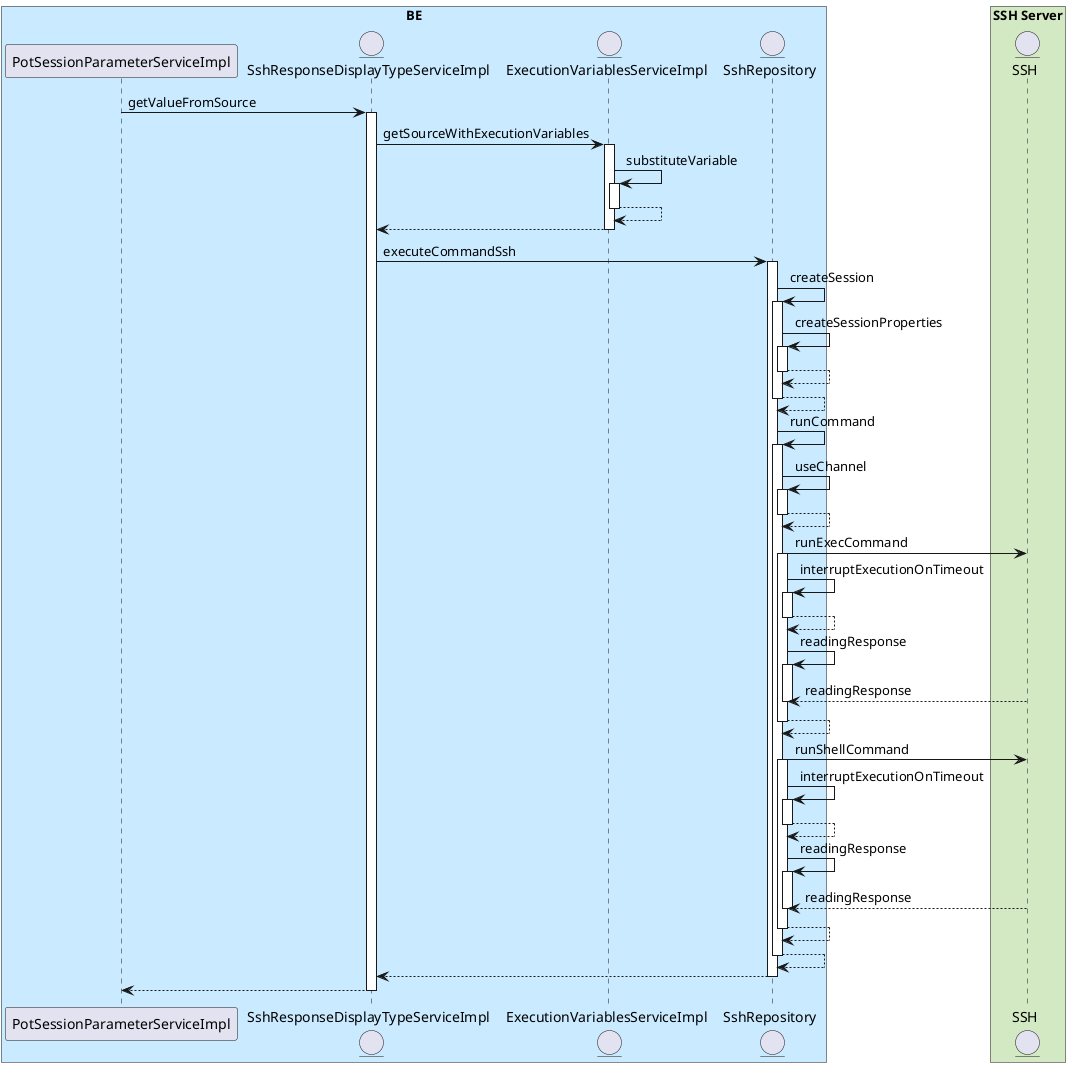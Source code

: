 @startuml
box "BE" #caeaff
    participant PotSessionParameterServiceImpl
    entity SshResponseDisplayTypeServiceImpl
    entity ExecutionVariablesServiceImpl
    entity SshRepository

end box

box "SSH Server" #D2E9C3
    entity SSH
end box

PotSessionParameterServiceImpl -> SshResponseDisplayTypeServiceImpl : getValueFromSource
activate SshResponseDisplayTypeServiceImpl
SshResponseDisplayTypeServiceImpl -> ExecutionVariablesServiceImpl : getSourceWithExecutionVariables
activate ExecutionVariablesServiceImpl
ExecutionVariablesServiceImpl -> ExecutionVariablesServiceImpl : substituteVariable
activate ExecutionVariablesServiceImpl
ExecutionVariablesServiceImpl --> ExecutionVariablesServiceImpl
deactivate ExecutionVariablesServiceImpl
ExecutionVariablesServiceImpl --> SshResponseDisplayTypeServiceImpl
deactivate ExecutionVariablesServiceImpl
SshResponseDisplayTypeServiceImpl -> SshRepository : executeCommandSsh
activate SshRepository
SshRepository -> SshRepository : createSession
activate SshRepository
SshRepository -> SshRepository : createSessionProperties
activate SshRepository
SshRepository --> SshRepository
deactivate SshRepository
SshRepository --> SshRepository
deactivate SshRepository
SshRepository -> SshRepository : runCommand
activate SshRepository
SshRepository -> SshRepository : useChannel
activate SshRepository
SshRepository --> SshRepository
deactivate SshRepository
SshRepository -> SSH : runExecCommand
activate SshRepository
SshRepository -> SshRepository : interruptExecutionOnTimeout
activate SshRepository
SshRepository --> SshRepository
deactivate SshRepository
SshRepository -> SshRepository : readingResponse
activate SshRepository
SSH --> SshRepository: readingResponse
deactivate SshRepository
SshRepository --> SshRepository
deactivate SshRepository
SshRepository -> SSH : runShellCommand
activate SshRepository
SshRepository -> SshRepository : interruptExecutionOnTimeout
activate SshRepository
SshRepository --> SshRepository
deactivate SshRepository
SshRepository -> SshRepository : readingResponse
activate SshRepository
SSH --> SshRepository: readingResponse
deactivate SshRepository
SshRepository --> SshRepository
deactivate SshRepository
SshRepository --> SshRepository
deactivate SshRepository
SshRepository --> SshResponseDisplayTypeServiceImpl
deactivate SshRepository
return
@enduml
